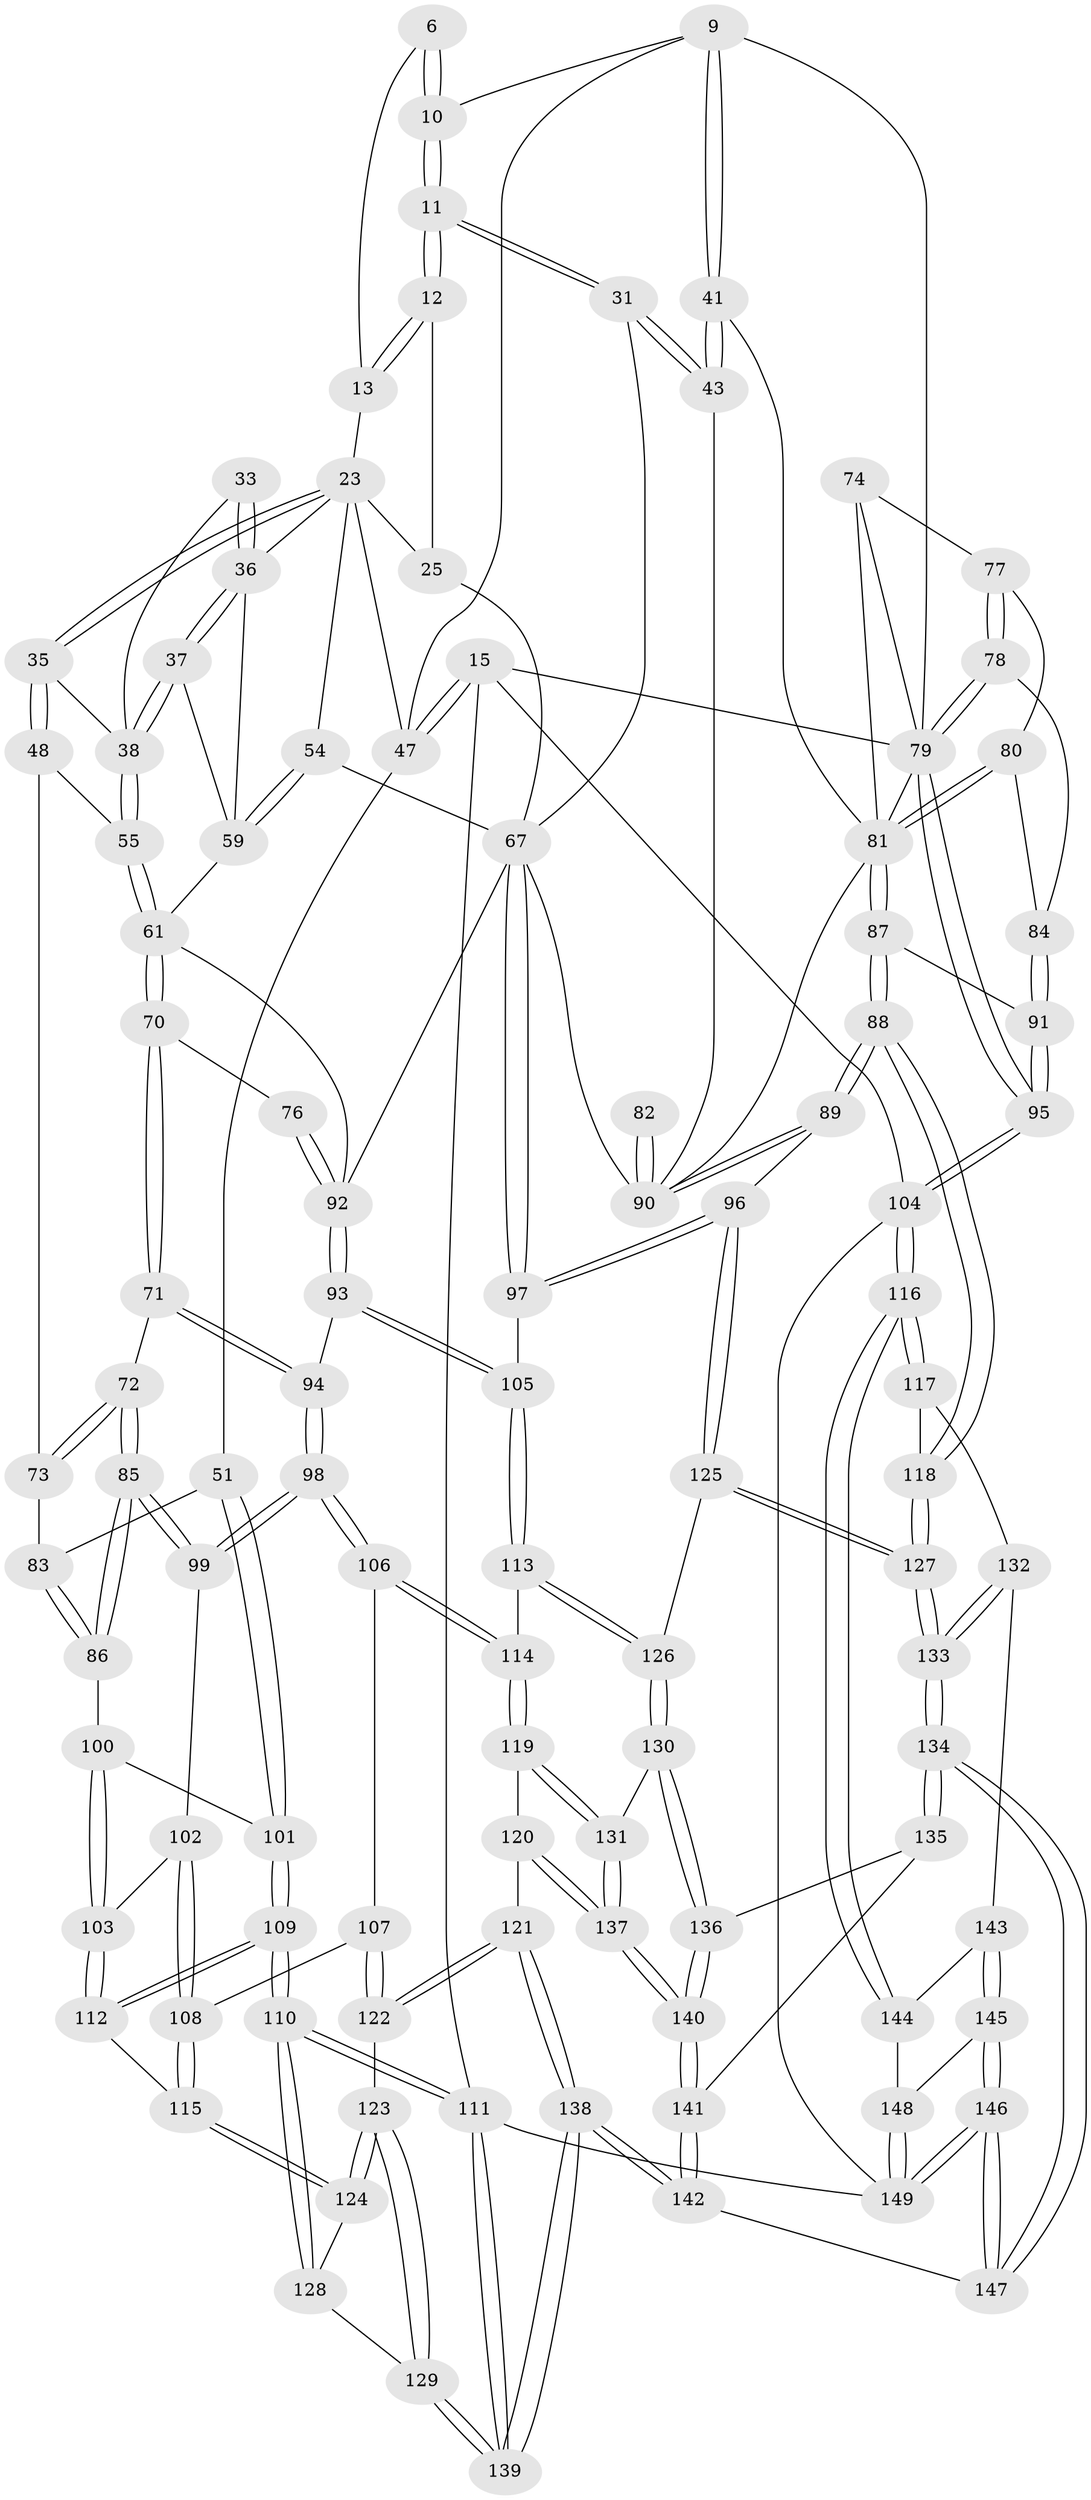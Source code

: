 // original degree distribution, {3: 0.013422818791946308, 5: 0.5369127516778524, 6: 0.21476510067114093, 4: 0.2348993288590604}
// Generated by graph-tools (version 1.1) at 2025/05/03/04/25 22:05:49]
// undirected, 104 vertices, 261 edges
graph export_dot {
graph [start="1"]
  node [color=gray90,style=filled];
  6 [pos="+0.6553195264587759+0"];
  9 [pos="+0.8084224081181594+0.1228482787118011",super="+8"];
  10 [pos="+0.7263825285613003+0.1460357730795648"];
  11 [pos="+0.6828498919354932+0.17027242129401798"];
  12 [pos="+0.6223195200062999+0.10007488297123378"];
  13 [pos="+0.619684970814078+0.0906860021129548",super="+5"];
  15 [pos="+0+0",super="+14"];
  23 [pos="+0.035025039646647244+0.173346968224628",super="+22"];
  25 [pos="+0.5369822838654624+0.1379952804800103"];
  31 [pos="+0.664370894950273+0.22160087609656895"];
  33 [pos="+0.3192715187208206+0.02303429665610754"];
  35 [pos="+0.10448188483256042+0.21949095942592942"];
  36 [pos="+0.35703114961330956+0.17313865930581077",super="+28+20+21"];
  37 [pos="+0.30740624912325515+0.2799282671318091"];
  38 [pos="+0.2450816278240397+0.30433342177273937",super="+34"];
  41 [pos="+0.7892577119982738+0.31848002358881805"];
  43 [pos="+0.7254446434044352+0.32316956888052334"];
  47 [pos="+0+0.18443104634012747",super="+24+16"];
  48 [pos="+0.17207248716623952+0.31973778381708945"];
  51 [pos="+0+0.423426495200225"];
  54 [pos="+0.4523249083521449+0.3919579956551485",super="+46+30+26"];
  55 [pos="+0.22251580363162654+0.32553541221793786"];
  59 [pos="+0.40990357990093995+0.3766507932288339",super="+45+44"];
  61 [pos="+0.23929380167890069+0.3507100631372724",super="+60"];
  67 [pos="+0.47625887273908435+0.5444146856337497",super="+53+52+32+29"];
  70 [pos="+0.24027362973752464+0.4994276882354659"];
  71 [pos="+0.1801928086482221+0.5267005555012666"];
  72 [pos="+0.1713050647559201+0.5255816552700968"];
  73 [pos="+0.13034800151594664+0.4776566857636662",super="+49"];
  74 [pos="+0.9404491850483798+0.48075845792809807",super="+66"];
  76 [pos="+0.25628772241381886+0.5062999700348594"];
  77 [pos="+0.9419513328968522+0.4818394814065688"];
  78 [pos="+1+0.4954708830208009"];
  79 [pos="+1+0.4746710577994401",super="+65+42"];
  80 [pos="+0.925811705019976+0.5214853817118074"];
  81 [pos="+0.8943240597216672+0.5360961565036864",super="+75+63+62"];
  82 [pos="+0.8010539816478203+0.5009333102149532"];
  83 [pos="+0.061792089150735675+0.5026933752195565",super="+50"];
  84 [pos="+0.9533899796591294+0.5388959211057213"];
  85 [pos="+0.09939853020036235+0.5968281205443345"];
  86 [pos="+0.07398955714343264+0.5781959783150837"];
  87 [pos="+0.9018218398995526+0.6547028968574761"];
  88 [pos="+0.7756371360801756+0.6914958646545992"];
  89 [pos="+0.760611485704759+0.6791118337547872"];
  90 [pos="+0.7542449229029485+0.6345528766060436",super="+58+64"];
  91 [pos="+0.9026180841978659+0.6547236774796471"];
  92 [pos="+0.2866308725686429+0.5366821289344936",super="+69"];
  93 [pos="+0.27740488242360956+0.6320271159410528"];
  94 [pos="+0.23342703868644415+0.6592153307385135"];
  95 [pos="+1+0.7221288705169925"];
  96 [pos="+0.7153043687326892+0.6828671933472023"];
  97 [pos="+0.47712945899608217+0.6476808583048698"];
  98 [pos="+0.22284244690493568+0.6766705645507821"];
  99 [pos="+0.10031640078647401+0.6074231866213208"];
  100 [pos="+0.04473314415335329+0.5762358326391052"];
  101 [pos="+0+0.4562684504711497"];
  102 [pos="+0.07466995151536684+0.652864965021639"];
  103 [pos="+0+0.6721092502447946"];
  104 [pos="+1+0.7633372877631959"];
  105 [pos="+0.47642848179605507+0.6487692721305318"];
  106 [pos="+0.22018586855981628+0.6977450624041048"];
  107 [pos="+0.18852884215392327+0.7188919644801243"];
  108 [pos="+0.11556493583605998+0.740757098545994"];
  109 [pos="+0+0.686255459125163"];
  110 [pos="+0+0.9959186921464016"];
  111 [pos="+0+1"];
  112 [pos="+0+0.6847351753199453"];
  113 [pos="+0.4536800612376996+0.7453322109847815"];
  114 [pos="+0.28737183369136826+0.7651843895111706"];
  115 [pos="+0.09224467697673298+0.7714873915131971"];
  116 [pos="+1+0.8047294878568294"];
  117 [pos="+0.8734393443213044+0.8293788362215873"];
  118 [pos="+0.7830250545709702+0.7589521824549308"];
  119 [pos="+0.2629458514954252+0.8411375451089369"];
  120 [pos="+0.2576513488587343+0.8470728623226836"];
  121 [pos="+0.2410996157612794+0.853549529128455"];
  122 [pos="+0.19179073828537463+0.8434633327763466"];
  123 [pos="+0.14609591549698114+0.8538420000226912"];
  124 [pos="+0.09184043828479793+0.7742096774577447"];
  125 [pos="+0.5754245712117786+0.832602292753046"];
  126 [pos="+0.45832329121558607+0.7628027159264199"];
  127 [pos="+0.6755074043131165+0.9707966492777447"];
  128 [pos="+0.03473114071502695+0.8225640315991485"];
  129 [pos="+0.11601114707065224+0.9241119678199158"];
  130 [pos="+0.4331995109358521+0.8423824694883959"];
  131 [pos="+0.3637827114057998+0.8685266870733444"];
  132 [pos="+0.8846023707660939+0.904753452785298"];
  133 [pos="+0.6746378726874475+1"];
  134 [pos="+0.6600112892252176+1"];
  135 [pos="+0.43880612762048365+0.873980288445571"];
  136 [pos="+0.43808838851589826+0.870898781982079"];
  137 [pos="+0.31312993432271613+0.9412970880653913"];
  138 [pos="+0.12509444113198337+1"];
  139 [pos="+0.04684233224010804+1"];
  140 [pos="+0.31293109949332815+0.9624246024769375"];
  141 [pos="+0.2974338086255395+1"];
  142 [pos="+0.2744587527091342+1"];
  143 [pos="+0.8926083294073347+0.9093002181061067"];
  144 [pos="+0.9939999471776321+0.9074814247769896"];
  145 [pos="+0.9145002432767565+0.9574449223172635"];
  146 [pos="+0.7310433604118087+1"];
  147 [pos="+0.6598772245582648+1"];
  148 [pos="+0.9605323804585087+0.9698676368835015"];
  149 [pos="+1+1"];
  6 -- 10;
  6 -- 10;
  6 -- 13;
  9 -- 10;
  9 -- 41;
  9 -- 41;
  9 -- 47;
  9 -- 79;
  10 -- 11;
  10 -- 11;
  11 -- 12;
  11 -- 12;
  11 -- 31;
  11 -- 31;
  12 -- 13;
  12 -- 13;
  12 -- 25;
  13 -- 23 [weight=2];
  15 -- 47 [weight=3];
  15 -- 47;
  15 -- 111;
  15 -- 104;
  15 -- 79;
  23 -- 35;
  23 -- 35;
  23 -- 47 [weight=2];
  23 -- 36 [weight=2];
  23 -- 54;
  23 -- 25;
  25 -- 67;
  31 -- 43;
  31 -- 43;
  31 -- 67;
  33 -- 36 [weight=2];
  33 -- 36;
  33 -- 38;
  35 -- 48;
  35 -- 48;
  35 -- 38;
  36 -- 37;
  36 -- 37;
  36 -- 59;
  37 -- 38;
  37 -- 38;
  37 -- 59;
  38 -- 55;
  38 -- 55;
  41 -- 43;
  41 -- 43;
  41 -- 81;
  43 -- 90;
  47 -- 51;
  48 -- 55;
  48 -- 73;
  51 -- 101;
  51 -- 101;
  51 -- 83;
  54 -- 59 [weight=3];
  54 -- 59;
  54 -- 67 [weight=2];
  55 -- 61;
  55 -- 61;
  59 -- 61;
  61 -- 70;
  61 -- 70;
  61 -- 92;
  67 -- 97;
  67 -- 97;
  67 -- 92;
  67 -- 90;
  70 -- 71;
  70 -- 71;
  70 -- 76;
  71 -- 72;
  71 -- 94;
  71 -- 94;
  72 -- 73;
  72 -- 73;
  72 -- 85;
  72 -- 85;
  73 -- 83 [weight=2];
  74 -- 77;
  74 -- 81 [weight=2];
  74 -- 79;
  76 -- 92 [weight=2];
  76 -- 92;
  77 -- 78;
  77 -- 78;
  77 -- 80;
  78 -- 79;
  78 -- 79;
  78 -- 84;
  79 -- 95;
  79 -- 95;
  79 -- 81;
  80 -- 81;
  80 -- 81;
  80 -- 84;
  81 -- 87;
  81 -- 87;
  81 -- 90;
  82 -- 90 [weight=3];
  82 -- 90;
  83 -- 86;
  83 -- 86;
  84 -- 91;
  84 -- 91;
  85 -- 86;
  85 -- 86;
  85 -- 99;
  85 -- 99;
  86 -- 100;
  87 -- 88;
  87 -- 88;
  87 -- 91;
  88 -- 89;
  88 -- 89;
  88 -- 118;
  88 -- 118;
  89 -- 90;
  89 -- 90;
  89 -- 96;
  91 -- 95;
  91 -- 95;
  92 -- 93;
  92 -- 93;
  93 -- 94;
  93 -- 105;
  93 -- 105;
  94 -- 98;
  94 -- 98;
  95 -- 104;
  95 -- 104;
  96 -- 97;
  96 -- 97;
  96 -- 125;
  96 -- 125;
  97 -- 105;
  98 -- 99;
  98 -- 99;
  98 -- 106;
  98 -- 106;
  99 -- 102;
  100 -- 101;
  100 -- 103;
  100 -- 103;
  101 -- 109;
  101 -- 109;
  102 -- 103;
  102 -- 108;
  102 -- 108;
  103 -- 112;
  103 -- 112;
  104 -- 116;
  104 -- 116;
  104 -- 149;
  105 -- 113;
  105 -- 113;
  106 -- 107;
  106 -- 114;
  106 -- 114;
  107 -- 108;
  107 -- 122;
  107 -- 122;
  108 -- 115;
  108 -- 115;
  109 -- 110;
  109 -- 110;
  109 -- 112;
  109 -- 112;
  110 -- 111;
  110 -- 111;
  110 -- 128;
  110 -- 128;
  111 -- 139;
  111 -- 139;
  111 -- 149;
  112 -- 115;
  113 -- 114;
  113 -- 126;
  113 -- 126;
  114 -- 119;
  114 -- 119;
  115 -- 124;
  115 -- 124;
  116 -- 117;
  116 -- 117;
  116 -- 144;
  116 -- 144;
  117 -- 118;
  117 -- 132;
  118 -- 127;
  118 -- 127;
  119 -- 120;
  119 -- 131;
  119 -- 131;
  120 -- 121;
  120 -- 137;
  120 -- 137;
  121 -- 122;
  121 -- 122;
  121 -- 138;
  121 -- 138;
  122 -- 123;
  123 -- 124;
  123 -- 124;
  123 -- 129;
  123 -- 129;
  124 -- 128;
  125 -- 126;
  125 -- 127;
  125 -- 127;
  126 -- 130;
  126 -- 130;
  127 -- 133;
  127 -- 133;
  128 -- 129;
  129 -- 139;
  129 -- 139;
  130 -- 131;
  130 -- 136;
  130 -- 136;
  131 -- 137;
  131 -- 137;
  132 -- 133;
  132 -- 133;
  132 -- 143;
  133 -- 134;
  133 -- 134;
  134 -- 135;
  134 -- 135;
  134 -- 147;
  134 -- 147;
  135 -- 136;
  135 -- 141;
  136 -- 140;
  136 -- 140;
  137 -- 140;
  137 -- 140;
  138 -- 139;
  138 -- 139;
  138 -- 142;
  138 -- 142;
  140 -- 141;
  140 -- 141;
  141 -- 142;
  141 -- 142;
  142 -- 147;
  143 -- 144;
  143 -- 145;
  143 -- 145;
  144 -- 148;
  145 -- 146;
  145 -- 146;
  145 -- 148;
  146 -- 147;
  146 -- 147;
  146 -- 149;
  146 -- 149;
  148 -- 149;
  148 -- 149;
}
